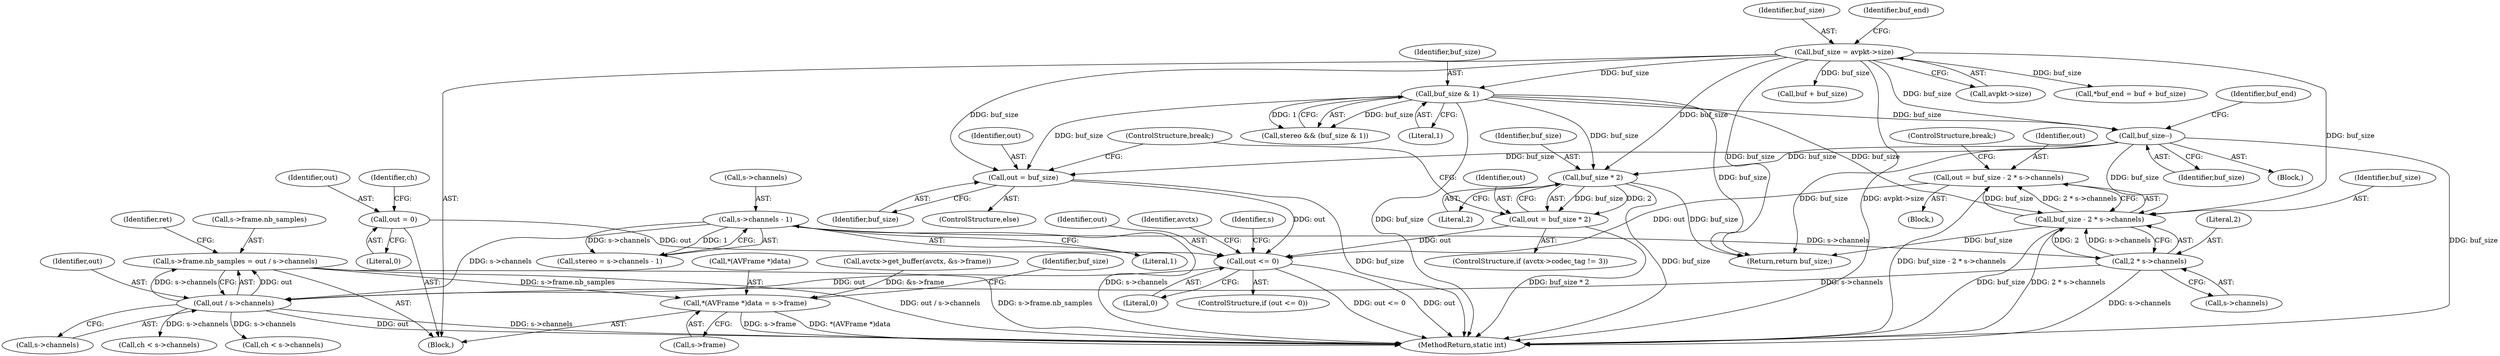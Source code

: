 digraph "0_libav_ce7aee9b733134649a6ce2fa743e51733f33e67e@integer" {
"1000217" [label="(Call,s->frame.nb_samples = out / s->channels)"];
"1000223" [label="(Call,out / s->channels)"];
"1000206" [label="(Call,out <= 0)"];
"1000178" [label="(Call,out = buf_size - 2 * s->channels)"];
"1000180" [label="(Call,buf_size - 2 * s->channels)"];
"1000165" [label="(Call,buf_size--)"];
"1000161" [label="(Call,buf_size & 1)"];
"1000122" [label="(Call,buf_size = avpkt->size)"];
"1000182" [label="(Call,2 * s->channels)"];
"1000152" [label="(Call,s->channels - 1)"];
"1000140" [label="(Call,out = 0)"];
"1000195" [label="(Call,out = buf_size * 2)"];
"1000197" [label="(Call,buf_size * 2)"];
"1000201" [label="(Call,out = buf_size)"];
"1000680" [label="(Call,*(AVFrame *)data = s->frame)"];
"1000206" [label="(Call,out <= 0)"];
"1000130" [label="(Call,buf + buf_size)"];
"1000189" [label="(ControlStructure,if (avctx->codec_tag != 3))"];
"1000184" [label="(Call,s->channels)"];
"1000142" [label="(Literal,0)"];
"1000681" [label="(Call,*(AVFrame *)data)"];
"1000690" [label="(MethodReturn,static int)"];
"1000220" [label="(Identifier,s)"];
"1000685" [label="(Call,s->frame)"];
"1000204" [label="(ControlStructure,break;)"];
"1000182" [label="(Call,2 * s->channels)"];
"1000199" [label="(Literal,2)"];
"1000179" [label="(Identifier,out)"];
"1000163" [label="(Literal,1)"];
"1000223" [label="(Call,out / s->channels)"];
"1000114" [label="(Block,)"];
"1000347" [label="(Call,ch < s->channels)"];
"1000197" [label="(Call,buf_size * 2)"];
"1000232" [label="(Call,avctx->get_buffer(avctx, &s->frame))"];
"1000180" [label="(Call,buf_size - 2 * s->channels)"];
"1000166" [label="(Identifier,buf_size)"];
"1000225" [label="(Call,s->channels)"];
"1000196" [label="(Identifier,out)"];
"1000205" [label="(ControlStructure,if (out <= 0))"];
"1000680" [label="(Call,*(AVFrame *)data = s->frame)"];
"1000124" [label="(Call,avpkt->size)"];
"1000207" [label="(Identifier,out)"];
"1000178" [label="(Call,out = buf_size - 2 * s->channels)"];
"1000141" [label="(Identifier,out)"];
"1000123" [label="(Identifier,buf_size)"];
"1000129" [label="(Identifier,buf_end)"];
"1000208" [label="(Literal,0)"];
"1000147" [label="(Identifier,ch)"];
"1000168" [label="(Identifier,buf_end)"];
"1000187" [label="(ControlStructure,break;)"];
"1000152" [label="(Call,s->channels - 1)"];
"1000150" [label="(Call,stereo = s->channels - 1)"];
"1000211" [label="(Identifier,avctx)"];
"1000156" [label="(Literal,1)"];
"1000200" [label="(ControlStructure,else)"];
"1000159" [label="(Call,stereo && (buf_size & 1))"];
"1000128" [label="(Call,*buf_end = buf + buf_size)"];
"1000165" [label="(Call,buf_size--)"];
"1000224" [label="(Identifier,out)"];
"1000231" [label="(Identifier,ret)"];
"1000175" [label="(Block,)"];
"1000217" [label="(Call,s->frame.nb_samples = out / s->channels)"];
"1000161" [label="(Call,buf_size & 1)"];
"1000195" [label="(Call,out = buf_size * 2)"];
"1000183" [label="(Literal,2)"];
"1000198" [label="(Identifier,buf_size)"];
"1000218" [label="(Call,s->frame.nb_samples)"];
"1000201" [label="(Call,out = buf_size)"];
"1000181" [label="(Identifier,buf_size)"];
"1000203" [label="(Identifier,buf_size)"];
"1000689" [label="(Identifier,buf_size)"];
"1000202" [label="(Identifier,out)"];
"1000122" [label="(Call,buf_size = avpkt->size)"];
"1000164" [label="(Block,)"];
"1000162" [label="(Identifier,buf_size)"];
"1000416" [label="(Call,ch < s->channels)"];
"1000688" [label="(Return,return buf_size;)"];
"1000153" [label="(Call,s->channels)"];
"1000140" [label="(Call,out = 0)"];
"1000217" -> "1000114"  [label="AST: "];
"1000217" -> "1000223"  [label="CFG: "];
"1000218" -> "1000217"  [label="AST: "];
"1000223" -> "1000217"  [label="AST: "];
"1000231" -> "1000217"  [label="CFG: "];
"1000217" -> "1000690"  [label="DDG: out / s->channels"];
"1000217" -> "1000690"  [label="DDG: s->frame.nb_samples"];
"1000223" -> "1000217"  [label="DDG: out"];
"1000223" -> "1000217"  [label="DDG: s->channels"];
"1000217" -> "1000680"  [label="DDG: s->frame.nb_samples"];
"1000223" -> "1000225"  [label="CFG: "];
"1000224" -> "1000223"  [label="AST: "];
"1000225" -> "1000223"  [label="AST: "];
"1000223" -> "1000690"  [label="DDG: s->channels"];
"1000223" -> "1000690"  [label="DDG: out"];
"1000206" -> "1000223"  [label="DDG: out"];
"1000182" -> "1000223"  [label="DDG: s->channels"];
"1000152" -> "1000223"  [label="DDG: s->channels"];
"1000223" -> "1000347"  [label="DDG: s->channels"];
"1000223" -> "1000416"  [label="DDG: s->channels"];
"1000206" -> "1000205"  [label="AST: "];
"1000206" -> "1000208"  [label="CFG: "];
"1000207" -> "1000206"  [label="AST: "];
"1000208" -> "1000206"  [label="AST: "];
"1000211" -> "1000206"  [label="CFG: "];
"1000220" -> "1000206"  [label="CFG: "];
"1000206" -> "1000690"  [label="DDG: out <= 0"];
"1000206" -> "1000690"  [label="DDG: out"];
"1000178" -> "1000206"  [label="DDG: out"];
"1000140" -> "1000206"  [label="DDG: out"];
"1000195" -> "1000206"  [label="DDG: out"];
"1000201" -> "1000206"  [label="DDG: out"];
"1000178" -> "1000175"  [label="AST: "];
"1000178" -> "1000180"  [label="CFG: "];
"1000179" -> "1000178"  [label="AST: "];
"1000180" -> "1000178"  [label="AST: "];
"1000187" -> "1000178"  [label="CFG: "];
"1000178" -> "1000690"  [label="DDG: buf_size - 2 * s->channels"];
"1000180" -> "1000178"  [label="DDG: buf_size"];
"1000180" -> "1000178"  [label="DDG: 2 * s->channels"];
"1000180" -> "1000182"  [label="CFG: "];
"1000181" -> "1000180"  [label="AST: "];
"1000182" -> "1000180"  [label="AST: "];
"1000180" -> "1000690"  [label="DDG: 2 * s->channels"];
"1000180" -> "1000690"  [label="DDG: buf_size"];
"1000165" -> "1000180"  [label="DDG: buf_size"];
"1000161" -> "1000180"  [label="DDG: buf_size"];
"1000122" -> "1000180"  [label="DDG: buf_size"];
"1000182" -> "1000180"  [label="DDG: 2"];
"1000182" -> "1000180"  [label="DDG: s->channels"];
"1000180" -> "1000688"  [label="DDG: buf_size"];
"1000165" -> "1000164"  [label="AST: "];
"1000165" -> "1000166"  [label="CFG: "];
"1000166" -> "1000165"  [label="AST: "];
"1000168" -> "1000165"  [label="CFG: "];
"1000165" -> "1000690"  [label="DDG: buf_size"];
"1000161" -> "1000165"  [label="DDG: buf_size"];
"1000122" -> "1000165"  [label="DDG: buf_size"];
"1000165" -> "1000197"  [label="DDG: buf_size"];
"1000165" -> "1000201"  [label="DDG: buf_size"];
"1000165" -> "1000688"  [label="DDG: buf_size"];
"1000161" -> "1000159"  [label="AST: "];
"1000161" -> "1000163"  [label="CFG: "];
"1000162" -> "1000161"  [label="AST: "];
"1000163" -> "1000161"  [label="AST: "];
"1000159" -> "1000161"  [label="CFG: "];
"1000161" -> "1000690"  [label="DDG: buf_size"];
"1000161" -> "1000159"  [label="DDG: buf_size"];
"1000161" -> "1000159"  [label="DDG: 1"];
"1000122" -> "1000161"  [label="DDG: buf_size"];
"1000161" -> "1000197"  [label="DDG: buf_size"];
"1000161" -> "1000201"  [label="DDG: buf_size"];
"1000161" -> "1000688"  [label="DDG: buf_size"];
"1000122" -> "1000114"  [label="AST: "];
"1000122" -> "1000124"  [label="CFG: "];
"1000123" -> "1000122"  [label="AST: "];
"1000124" -> "1000122"  [label="AST: "];
"1000129" -> "1000122"  [label="CFG: "];
"1000122" -> "1000690"  [label="DDG: avpkt->size"];
"1000122" -> "1000128"  [label="DDG: buf_size"];
"1000122" -> "1000130"  [label="DDG: buf_size"];
"1000122" -> "1000197"  [label="DDG: buf_size"];
"1000122" -> "1000201"  [label="DDG: buf_size"];
"1000122" -> "1000688"  [label="DDG: buf_size"];
"1000182" -> "1000184"  [label="CFG: "];
"1000183" -> "1000182"  [label="AST: "];
"1000184" -> "1000182"  [label="AST: "];
"1000182" -> "1000690"  [label="DDG: s->channels"];
"1000152" -> "1000182"  [label="DDG: s->channels"];
"1000152" -> "1000150"  [label="AST: "];
"1000152" -> "1000156"  [label="CFG: "];
"1000153" -> "1000152"  [label="AST: "];
"1000156" -> "1000152"  [label="AST: "];
"1000150" -> "1000152"  [label="CFG: "];
"1000152" -> "1000690"  [label="DDG: s->channels"];
"1000152" -> "1000150"  [label="DDG: s->channels"];
"1000152" -> "1000150"  [label="DDG: 1"];
"1000140" -> "1000114"  [label="AST: "];
"1000140" -> "1000142"  [label="CFG: "];
"1000141" -> "1000140"  [label="AST: "];
"1000142" -> "1000140"  [label="AST: "];
"1000147" -> "1000140"  [label="CFG: "];
"1000195" -> "1000189"  [label="AST: "];
"1000195" -> "1000197"  [label="CFG: "];
"1000196" -> "1000195"  [label="AST: "];
"1000197" -> "1000195"  [label="AST: "];
"1000204" -> "1000195"  [label="CFG: "];
"1000195" -> "1000690"  [label="DDG: buf_size * 2"];
"1000197" -> "1000195"  [label="DDG: buf_size"];
"1000197" -> "1000195"  [label="DDG: 2"];
"1000197" -> "1000199"  [label="CFG: "];
"1000198" -> "1000197"  [label="AST: "];
"1000199" -> "1000197"  [label="AST: "];
"1000197" -> "1000690"  [label="DDG: buf_size"];
"1000197" -> "1000688"  [label="DDG: buf_size"];
"1000201" -> "1000200"  [label="AST: "];
"1000201" -> "1000203"  [label="CFG: "];
"1000202" -> "1000201"  [label="AST: "];
"1000203" -> "1000201"  [label="AST: "];
"1000204" -> "1000201"  [label="CFG: "];
"1000201" -> "1000690"  [label="DDG: buf_size"];
"1000680" -> "1000114"  [label="AST: "];
"1000680" -> "1000685"  [label="CFG: "];
"1000681" -> "1000680"  [label="AST: "];
"1000685" -> "1000680"  [label="AST: "];
"1000689" -> "1000680"  [label="CFG: "];
"1000680" -> "1000690"  [label="DDG: *(AVFrame *)data"];
"1000680" -> "1000690"  [label="DDG: s->frame"];
"1000232" -> "1000680"  [label="DDG: &s->frame"];
}
